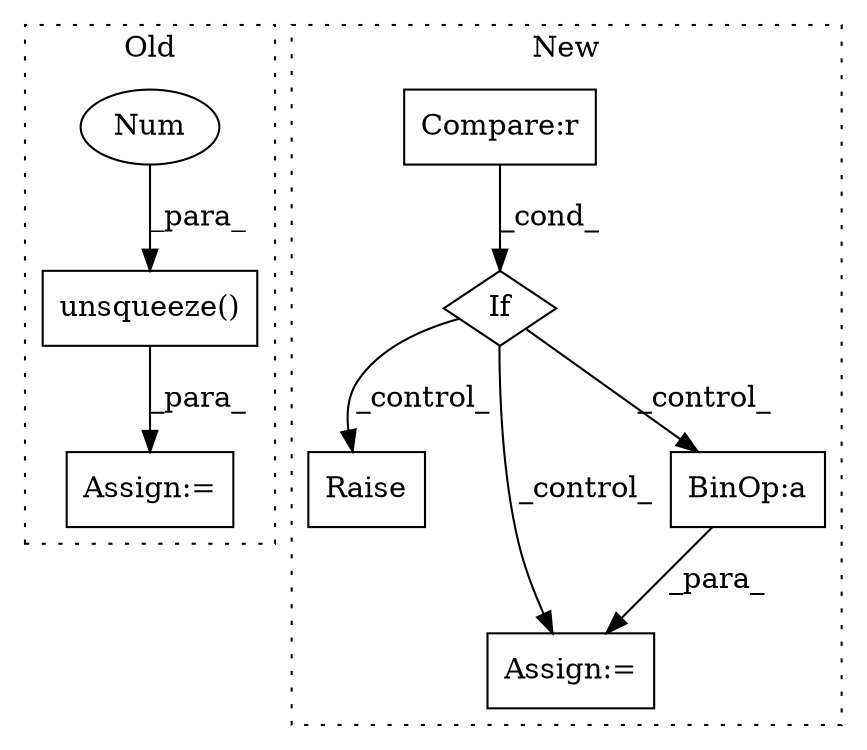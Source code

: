 digraph G {
subgraph cluster0 {
1 [label="unsqueeze()" a="75" s="1386,1436" l="49,1" shape="box"];
3 [label="Num" a="76" s="1435" l="1" shape="ellipse"];
4 [label="Assign:=" a="68" s="1512" l="3" shape="box"];
label = "Old";
style="dotted";
}
subgraph cluster1 {
2 [label="Raise" a="91" s="2298" l="6" shape="box"];
5 [label="Compare:r" a="40" s="1803" l="29" shape="box"];
6 [label="Assign:=" a="68" s="2236" l="3" shape="box"];
7 [label="If" a="96" s="1800" l="3" shape="diamond"];
8 [label="BinOp:a" a="82" s="2265" l="3" shape="box"];
label = "New";
style="dotted";
}
1 -> 4 [label="_para_"];
3 -> 1 [label="_para_"];
5 -> 7 [label="_cond_"];
7 -> 6 [label="_control_"];
7 -> 8 [label="_control_"];
7 -> 2 [label="_control_"];
8 -> 6 [label="_para_"];
}